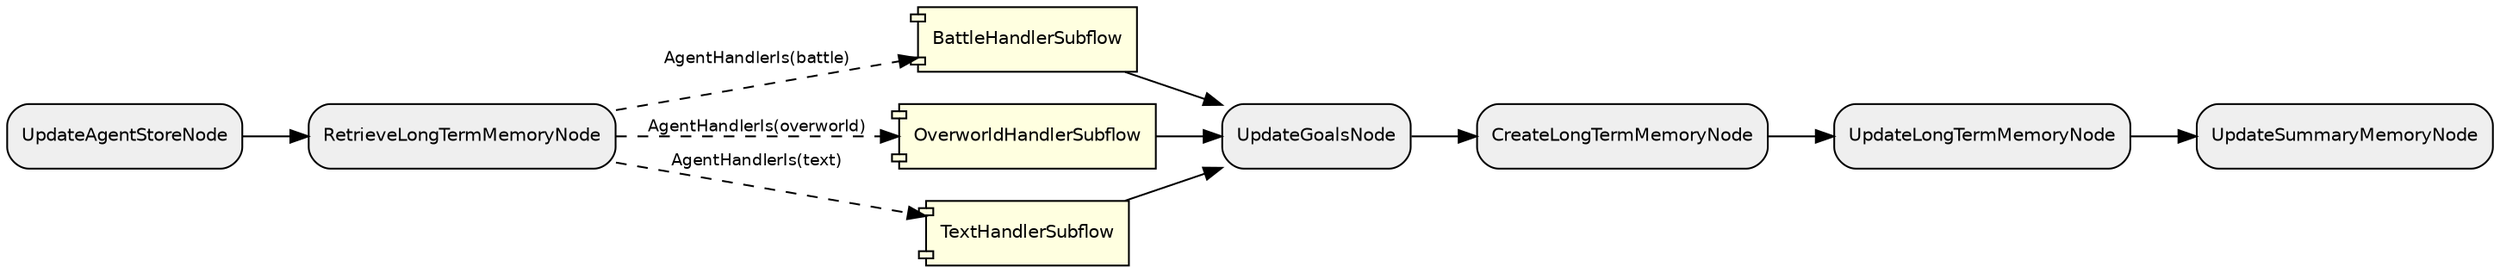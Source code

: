 digraph "G" {
  rankdir=LR;
  compound=true;
  node [shape=box, style="rounded,filled", fillcolor="#EFEFEF", fontname="Helvetica", fontsize=10];
  edge [fontname="Helvetica", fontsize=9];
  YhppTVFoDl0gnbSA32i0z [label="BattleHandlerSubflow", shape=component, style="filled,rounded", fillcolor="lightyellow"];
  evEqu6yJFM04rLHcc68Zb [label="CreateLongTermMemoryNode"];
  xKSiTSnTVv1LGXmBdd0qb [label="OverworldHandlerSubflow", shape=component, style="filled,rounded", fillcolor="lightyellow"];
  J3CLJU77ZvtxRdDi0QzxE [label="TextHandlerSubflow", shape=component, style="filled,rounded", fillcolor="lightyellow"];
  lJvZ10IX2jCom8yxUZzbR [label="UpdateSummaryMemoryNode"];
  Wic4W8EebROP5DC2f9EPL [label="UpdateGoalsNode"];
  vYZ87OPryy1Hhlu5B0xjN [label="UpdateLongTermMemoryNode"];
  LgMdJQRlAplFCl7OicEs2 [label="UpdateAgentStoreNode"];
  XlClYYPM62xc90P2MAgdV [label="RetrieveLongTermMemoryNode"];
  LgMdJQRlAplFCl7OicEs2 -> XlClYYPM62xc90P2MAgdV [style="solid"];
  XlClYYPM62xc90P2MAgdV -> xKSiTSnTVv1LGXmBdd0qb [style="dashed", label="AgentHandlerIs(overworld)"];
  XlClYYPM62xc90P2MAgdV -> YhppTVFoDl0gnbSA32i0z [style="dashed", label="AgentHandlerIs(battle)"];
  XlClYYPM62xc90P2MAgdV -> J3CLJU77ZvtxRdDi0QzxE [style="dashed", label="AgentHandlerIs(text)"];
  J3CLJU77ZvtxRdDi0QzxE -> Wic4W8EebROP5DC2f9EPL [style="solid"];
  YhppTVFoDl0gnbSA32i0z -> Wic4W8EebROP5DC2f9EPL [style="solid"];
  xKSiTSnTVv1LGXmBdd0qb -> Wic4W8EebROP5DC2f9EPL [style="solid"];
  Wic4W8EebROP5DC2f9EPL -> evEqu6yJFM04rLHcc68Zb [style="solid"];
  evEqu6yJFM04rLHcc68Zb -> vYZ87OPryy1Hhlu5B0xjN [style="solid"];
  vYZ87OPryy1Hhlu5B0xjN -> lJvZ10IX2jCom8yxUZzbR [style="solid"];
}
